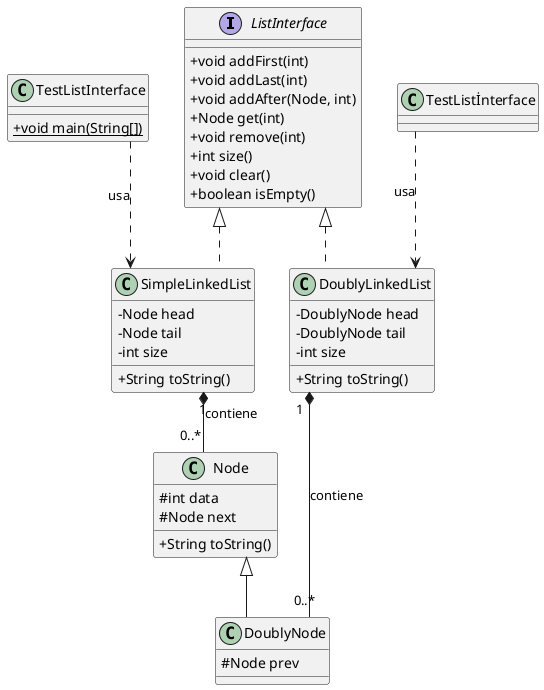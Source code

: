 @startuml
' --- Estilo del Diagrama ---
skinparam classAttributeIconSize 0
skinparam linetype ortho

' --- Interfaz ---
interface ListInterface {
  + void addFirst(int)
  + void addLast(int)
  + void addAfter(Node, int)
  + Node get(int)
  + void remove(int)
  + int size()
  + void clear()
  + boolean isEmpty()
}

' --- Clases Base ---
class Node {
  # int data
  # Node next
  + String toString()
}

class DoublyNode extends Node {
  # Node prev
}

' --- Implementaciones de la Interfaz ---
class SimpleLinkedList implements ListInterface {
  - Node head
  - Node tail
  - int size
  + String toString()
}

class DoublyLinkedList implements ListInterface {
  - DoublyNode head
  - DoublyNode tail
  - int size
  + String toString()
}

' --- Clase de Prueba ---
class TestListInterface {
  + {static} void main(String[])
}

' --- Relaciones ---
SimpleLinkedList "1" *-- "0..*" Node : contiene
DoublyLinkedList "1" *-- "0..*" DoublyNode : contiene

TestListInterface ..> SimpleLinkedList : usa
TestListİnterface ..> DoublyLinkedList : usa

@enduml